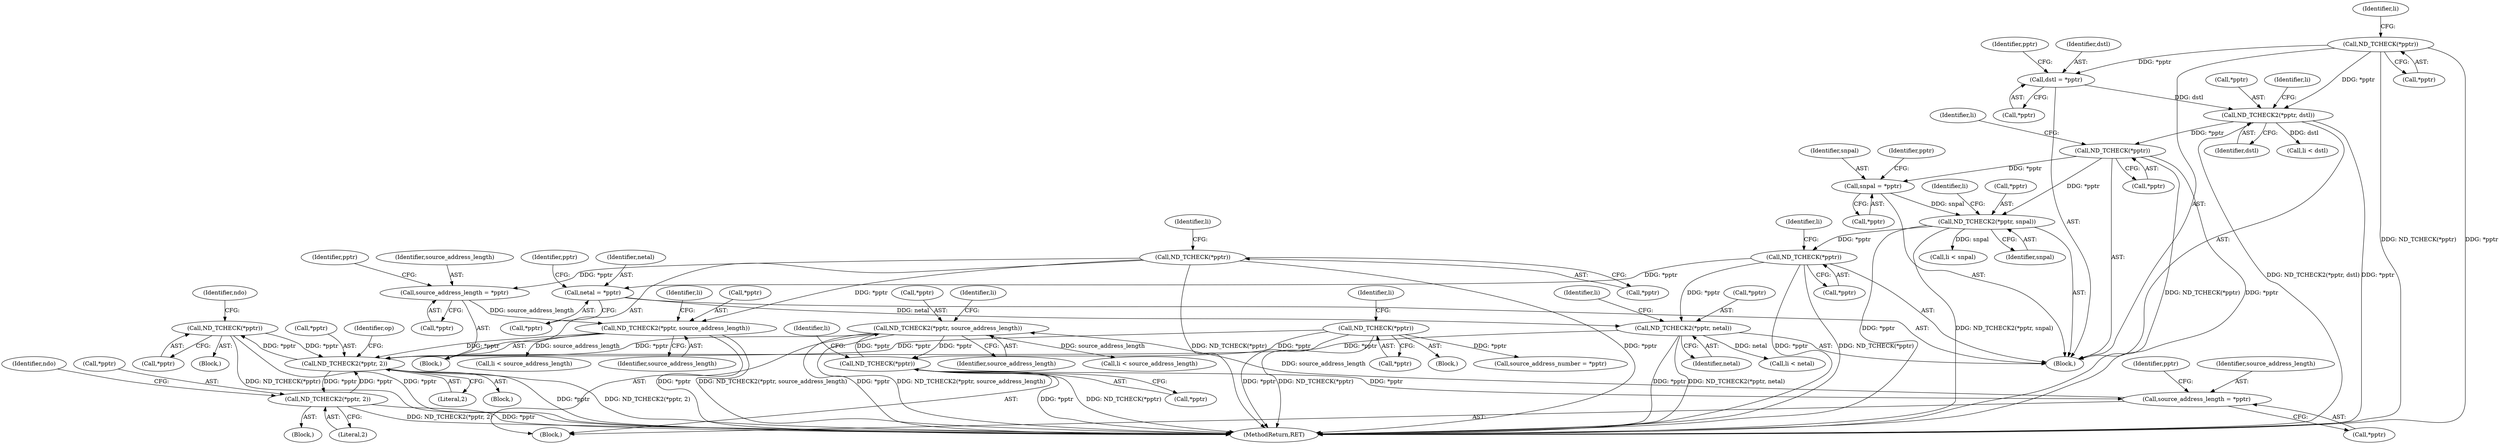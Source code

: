 digraph "0_tcpdump_c177cb3800a9a68d79b2812f0ffcb9479abd6eb8@pointer" {
"1000808" [label="(Call,ND_TCHECK(*pptr))"];
"1000728" [label="(Call,ND_TCHECK2(*pptr, 2))"];
"1000654" [label="(Call,ND_TCHECK2(*pptr, source_address_length))"];
"1000633" [label="(Call,ND_TCHECK(*pptr))"];
"1000646" [label="(Call,source_address_length = *pptr)"];
"1000597" [label="(Call,ND_TCHECK2(*pptr, source_address_length))"];
"1000576" [label="(Call,ND_TCHECK(*pptr))"];
"1000544" [label="(Call,ND_TCHECK(*pptr))"];
"1000589" [label="(Call,source_address_length = *pptr)"];
"1000785" [label="(Call,ND_TCHECK2(*pptr, 2))"];
"1000808" [label="(Call,ND_TCHECK(*pptr))"];
"1000477" [label="(Call,ND_TCHECK2(*pptr, netal))"];
"1000458" [label="(Call,ND_TCHECK(*pptr))"];
"1000435" [label="(Call,ND_TCHECK2(*pptr, snpal))"];
"1000414" [label="(Call,ND_TCHECK(*pptr))"];
"1000382" [label="(Call,ND_TCHECK2(*pptr, dstl))"];
"1000361" [label="(Call,ND_TCHECK(*pptr))"];
"1000374" [label="(Call,dstl = *pptr)"];
"1000427" [label="(Call,snpal = *pptr)"];
"1000471" [label="(Call,netal = *pptr)"];
"1000654" [label="(Call,ND_TCHECK2(*pptr, source_address_length))"];
"1000809" [label="(Call,*pptr)"];
"1000731" [label="(Literal,2)"];
"1000591" [label="(Call,*pptr)"];
"1000598" [label="(Call,*pptr)"];
"1000648" [label="(Call,*pptr)"];
"1000545" [label="(Call,*pptr)"];
"1000733" [label="(Identifier,op)"];
"1000441" [label="(Identifier,li)"];
"1000646" [label="(Call,source_address_length = *pptr)"];
"1000577" [label="(Call,*pptr)"];
"1000379" [label="(Identifier,pptr)"];
"1000788" [label="(Literal,2)"];
"1000729" [label="(Call,*pptr)"];
"1000603" [label="(Identifier,li)"];
"1000362" [label="(Call,*pptr)"];
"1000419" [label="(Identifier,li)"];
"1000375" [label="(Identifier,dstl)"];
"1000576" [label="(Call,ND_TCHECK(*pptr))"];
"1000657" [label="(Identifier,source_address_length)"];
"1000549" [label="(Identifier,li)"];
"1000480" [label="(Identifier,netal)"];
"1000476" [label="(Identifier,pptr)"];
"1000589" [label="(Call,source_address_length = *pptr)"];
"1000786" [label="(Call,*pptr)"];
"1000478" [label="(Call,*pptr)"];
"1000471" [label="(Call,netal = *pptr)"];
"1000728" [label="(Call,ND_TCHECK2(*pptr, 2))"];
"1000428" [label="(Identifier,snpal)"];
"1000458" [label="(Call,ND_TCHECK(*pptr))"];
"1000483" [label="(Identifier,li)"];
"1000440" [label="(Call,li < snpal)"];
"1000427" [label="(Call,snpal = *pptr)"];
"1000374" [label="(Call,dstl = *pptr)"];
"1000352" [label="(Block,)"];
"1000651" [label="(Identifier,pptr)"];
"1000463" [label="(Identifier,li)"];
"1000807" [label="(Block,)"];
"1000382" [label="(Call,ND_TCHECK2(*pptr, dstl))"];
"1000575" [label="(Block,)"];
"1000414" [label="(Call,ND_TCHECK(*pptr))"];
"1000477" [label="(Call,ND_TCHECK2(*pptr, netal))"];
"1000784" [label="(Block,)"];
"1000385" [label="(Identifier,dstl)"];
"1000415" [label="(Call,*pptr)"];
"1000602" [label="(Call,li < source_address_length)"];
"1000459" [label="(Call,*pptr)"];
"1000436" [label="(Call,*pptr)"];
"1000473" [label="(Call,*pptr)"];
"1000438" [label="(Identifier,snpal)"];
"1000633" [label="(Call,ND_TCHECK(*pptr))"];
"1000472" [label="(Identifier,netal)"];
"1000785" [label="(Call,ND_TCHECK2(*pptr, 2))"];
"1000594" [label="(Identifier,pptr)"];
"1000597" [label="(Call,ND_TCHECK2(*pptr, source_address_length))"];
"1000647" [label="(Identifier,source_address_length)"];
"1000361" [label="(Call,ND_TCHECK(*pptr))"];
"1000813" [label="(Identifier,ndo)"];
"1000376" [label="(Call,*pptr)"];
"1000435" [label="(Call,ND_TCHECK2(*pptr, snpal))"];
"1000634" [label="(Call,*pptr)"];
"1000655" [label="(Call,*pptr)"];
"1000660" [label="(Identifier,li)"];
"1000600" [label="(Identifier,source_address_length)"];
"1000388" [label="(Identifier,li)"];
"1000429" [label="(Call,*pptr)"];
"1000714" [label="(Block,)"];
"1000432" [label="(Identifier,pptr)"];
"1000590" [label="(Identifier,source_address_length)"];
"1000387" [label="(Call,li < dstl)"];
"1000791" [label="(Identifier,ndo)"];
"1000865" [label="(MethodReturn,RET)"];
"1000544" [label="(Call,ND_TCHECK(*pptr))"];
"1000482" [label="(Call,li < netal)"];
"1000638" [label="(Identifier,li)"];
"1000581" [label="(Identifier,li)"];
"1000632" [label="(Block,)"];
"1000557" [label="(Call,source_address_number = *pptr)"];
"1000354" [label="(Block,)"];
"1000383" [label="(Call,*pptr)"];
"1000366" [label="(Identifier,li)"];
"1000659" [label="(Call,li < source_address_length)"];
"1000808" [label="(Call,ND_TCHECK(*pptr))"];
"1000808" -> "1000807"  [label="AST: "];
"1000808" -> "1000809"  [label="CFG: "];
"1000809" -> "1000808"  [label="AST: "];
"1000813" -> "1000808"  [label="CFG: "];
"1000808" -> "1000865"  [label="DDG: ND_TCHECK(*pptr)"];
"1000808" -> "1000865"  [label="DDG: *pptr"];
"1000808" -> "1000728"  [label="DDG: *pptr"];
"1000728" -> "1000808"  [label="DDG: *pptr"];
"1000728" -> "1000714"  [label="AST: "];
"1000728" -> "1000731"  [label="CFG: "];
"1000729" -> "1000728"  [label="AST: "];
"1000731" -> "1000728"  [label="AST: "];
"1000733" -> "1000728"  [label="CFG: "];
"1000728" -> "1000865"  [label="DDG: *pptr"];
"1000728" -> "1000865"  [label="DDG: ND_TCHECK2(*pptr, 2)"];
"1000654" -> "1000728"  [label="DDG: *pptr"];
"1000597" -> "1000728"  [label="DDG: *pptr"];
"1000785" -> "1000728"  [label="DDG: *pptr"];
"1000477" -> "1000728"  [label="DDG: *pptr"];
"1000544" -> "1000728"  [label="DDG: *pptr"];
"1000728" -> "1000785"  [label="DDG: *pptr"];
"1000654" -> "1000632"  [label="AST: "];
"1000654" -> "1000657"  [label="CFG: "];
"1000655" -> "1000654"  [label="AST: "];
"1000657" -> "1000654"  [label="AST: "];
"1000660" -> "1000654"  [label="CFG: "];
"1000654" -> "1000865"  [label="DDG: *pptr"];
"1000654" -> "1000865"  [label="DDG: ND_TCHECK2(*pptr, source_address_length)"];
"1000633" -> "1000654"  [label="DDG: *pptr"];
"1000646" -> "1000654"  [label="DDG: source_address_length"];
"1000654" -> "1000659"  [label="DDG: source_address_length"];
"1000633" -> "1000632"  [label="AST: "];
"1000633" -> "1000634"  [label="CFG: "];
"1000634" -> "1000633"  [label="AST: "];
"1000638" -> "1000633"  [label="CFG: "];
"1000633" -> "1000865"  [label="DDG: ND_TCHECK(*pptr)"];
"1000633" -> "1000865"  [label="DDG: *pptr"];
"1000633" -> "1000646"  [label="DDG: *pptr"];
"1000646" -> "1000632"  [label="AST: "];
"1000646" -> "1000648"  [label="CFG: "];
"1000647" -> "1000646"  [label="AST: "];
"1000648" -> "1000646"  [label="AST: "];
"1000651" -> "1000646"  [label="CFG: "];
"1000597" -> "1000575"  [label="AST: "];
"1000597" -> "1000600"  [label="CFG: "];
"1000598" -> "1000597"  [label="AST: "];
"1000600" -> "1000597"  [label="AST: "];
"1000603" -> "1000597"  [label="CFG: "];
"1000597" -> "1000865"  [label="DDG: *pptr"];
"1000597" -> "1000865"  [label="DDG: ND_TCHECK2(*pptr, source_address_length)"];
"1000597" -> "1000576"  [label="DDG: *pptr"];
"1000576" -> "1000597"  [label="DDG: *pptr"];
"1000589" -> "1000597"  [label="DDG: source_address_length"];
"1000597" -> "1000602"  [label="DDG: source_address_length"];
"1000576" -> "1000575"  [label="AST: "];
"1000576" -> "1000577"  [label="CFG: "];
"1000577" -> "1000576"  [label="AST: "];
"1000581" -> "1000576"  [label="CFG: "];
"1000576" -> "1000865"  [label="DDG: *pptr"];
"1000576" -> "1000865"  [label="DDG: ND_TCHECK(*pptr)"];
"1000544" -> "1000576"  [label="DDG: *pptr"];
"1000576" -> "1000589"  [label="DDG: *pptr"];
"1000544" -> "1000352"  [label="AST: "];
"1000544" -> "1000545"  [label="CFG: "];
"1000545" -> "1000544"  [label="AST: "];
"1000549" -> "1000544"  [label="CFG: "];
"1000544" -> "1000865"  [label="DDG: *pptr"];
"1000544" -> "1000865"  [label="DDG: ND_TCHECK(*pptr)"];
"1000544" -> "1000557"  [label="DDG: *pptr"];
"1000589" -> "1000575"  [label="AST: "];
"1000589" -> "1000591"  [label="CFG: "];
"1000590" -> "1000589"  [label="AST: "];
"1000591" -> "1000589"  [label="AST: "];
"1000594" -> "1000589"  [label="CFG: "];
"1000785" -> "1000784"  [label="AST: "];
"1000785" -> "1000788"  [label="CFG: "];
"1000786" -> "1000785"  [label="AST: "];
"1000788" -> "1000785"  [label="AST: "];
"1000791" -> "1000785"  [label="CFG: "];
"1000785" -> "1000865"  [label="DDG: ND_TCHECK2(*pptr, 2)"];
"1000785" -> "1000865"  [label="DDG: *pptr"];
"1000477" -> "1000354"  [label="AST: "];
"1000477" -> "1000480"  [label="CFG: "];
"1000478" -> "1000477"  [label="AST: "];
"1000480" -> "1000477"  [label="AST: "];
"1000483" -> "1000477"  [label="CFG: "];
"1000477" -> "1000865"  [label="DDG: ND_TCHECK2(*pptr, netal)"];
"1000477" -> "1000865"  [label="DDG: *pptr"];
"1000458" -> "1000477"  [label="DDG: *pptr"];
"1000471" -> "1000477"  [label="DDG: netal"];
"1000477" -> "1000482"  [label="DDG: netal"];
"1000458" -> "1000354"  [label="AST: "];
"1000458" -> "1000459"  [label="CFG: "];
"1000459" -> "1000458"  [label="AST: "];
"1000463" -> "1000458"  [label="CFG: "];
"1000458" -> "1000865"  [label="DDG: *pptr"];
"1000458" -> "1000865"  [label="DDG: ND_TCHECK(*pptr)"];
"1000435" -> "1000458"  [label="DDG: *pptr"];
"1000458" -> "1000471"  [label="DDG: *pptr"];
"1000435" -> "1000354"  [label="AST: "];
"1000435" -> "1000438"  [label="CFG: "];
"1000436" -> "1000435"  [label="AST: "];
"1000438" -> "1000435"  [label="AST: "];
"1000441" -> "1000435"  [label="CFG: "];
"1000435" -> "1000865"  [label="DDG: *pptr"];
"1000435" -> "1000865"  [label="DDG: ND_TCHECK2(*pptr, snpal)"];
"1000414" -> "1000435"  [label="DDG: *pptr"];
"1000427" -> "1000435"  [label="DDG: snpal"];
"1000435" -> "1000440"  [label="DDG: snpal"];
"1000414" -> "1000354"  [label="AST: "];
"1000414" -> "1000415"  [label="CFG: "];
"1000415" -> "1000414"  [label="AST: "];
"1000419" -> "1000414"  [label="CFG: "];
"1000414" -> "1000865"  [label="DDG: ND_TCHECK(*pptr)"];
"1000414" -> "1000865"  [label="DDG: *pptr"];
"1000382" -> "1000414"  [label="DDG: *pptr"];
"1000414" -> "1000427"  [label="DDG: *pptr"];
"1000382" -> "1000354"  [label="AST: "];
"1000382" -> "1000385"  [label="CFG: "];
"1000383" -> "1000382"  [label="AST: "];
"1000385" -> "1000382"  [label="AST: "];
"1000388" -> "1000382"  [label="CFG: "];
"1000382" -> "1000865"  [label="DDG: *pptr"];
"1000382" -> "1000865"  [label="DDG: ND_TCHECK2(*pptr, dstl)"];
"1000361" -> "1000382"  [label="DDG: *pptr"];
"1000374" -> "1000382"  [label="DDG: dstl"];
"1000382" -> "1000387"  [label="DDG: dstl"];
"1000361" -> "1000354"  [label="AST: "];
"1000361" -> "1000362"  [label="CFG: "];
"1000362" -> "1000361"  [label="AST: "];
"1000366" -> "1000361"  [label="CFG: "];
"1000361" -> "1000865"  [label="DDG: ND_TCHECK(*pptr)"];
"1000361" -> "1000865"  [label="DDG: *pptr"];
"1000361" -> "1000374"  [label="DDG: *pptr"];
"1000374" -> "1000354"  [label="AST: "];
"1000374" -> "1000376"  [label="CFG: "];
"1000375" -> "1000374"  [label="AST: "];
"1000376" -> "1000374"  [label="AST: "];
"1000379" -> "1000374"  [label="CFG: "];
"1000427" -> "1000354"  [label="AST: "];
"1000427" -> "1000429"  [label="CFG: "];
"1000428" -> "1000427"  [label="AST: "];
"1000429" -> "1000427"  [label="AST: "];
"1000432" -> "1000427"  [label="CFG: "];
"1000471" -> "1000354"  [label="AST: "];
"1000471" -> "1000473"  [label="CFG: "];
"1000472" -> "1000471"  [label="AST: "];
"1000473" -> "1000471"  [label="AST: "];
"1000476" -> "1000471"  [label="CFG: "];
}
